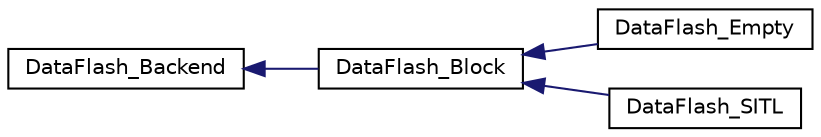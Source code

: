 digraph "Graphical Class Hierarchy"
{
 // INTERACTIVE_SVG=YES
  edge [fontname="Helvetica",fontsize="10",labelfontname="Helvetica",labelfontsize="10"];
  node [fontname="Helvetica",fontsize="10",shape=record];
  rankdir="LR";
  Node1 [label="DataFlash_Backend",height=0.2,width=0.4,color="black", fillcolor="white", style="filled",URL="$classDataFlash__Backend.html"];
  Node1 -> Node2 [dir="back",color="midnightblue",fontsize="10",style="solid",fontname="Helvetica"];
  Node2 [label="DataFlash_Block",height=0.2,width=0.4,color="black", fillcolor="white", style="filled",URL="$classDataFlash__Block.html",tooltip="-*- tab-width: 4; Mode: C++; c-basic-offset: 4; indent-tabs-mode: nil -*- "];
  Node2 -> Node3 [dir="back",color="midnightblue",fontsize="10",style="solid",fontname="Helvetica"];
  Node3 [label="DataFlash_Empty",height=0.2,width=0.4,color="black", fillcolor="white", style="filled",URL="$classDataFlash__Empty.html",tooltip="-*- tab-width: 4; Mode: C++; c-basic-offset: 4; indent-tabs-mode: nil -*- "];
  Node2 -> Node4 [dir="back",color="midnightblue",fontsize="10",style="solid",fontname="Helvetica"];
  Node4 [label="DataFlash_SITL",height=0.2,width=0.4,color="black", fillcolor="white", style="filled",URL="$classDataFlash__SITL.html"];
}
